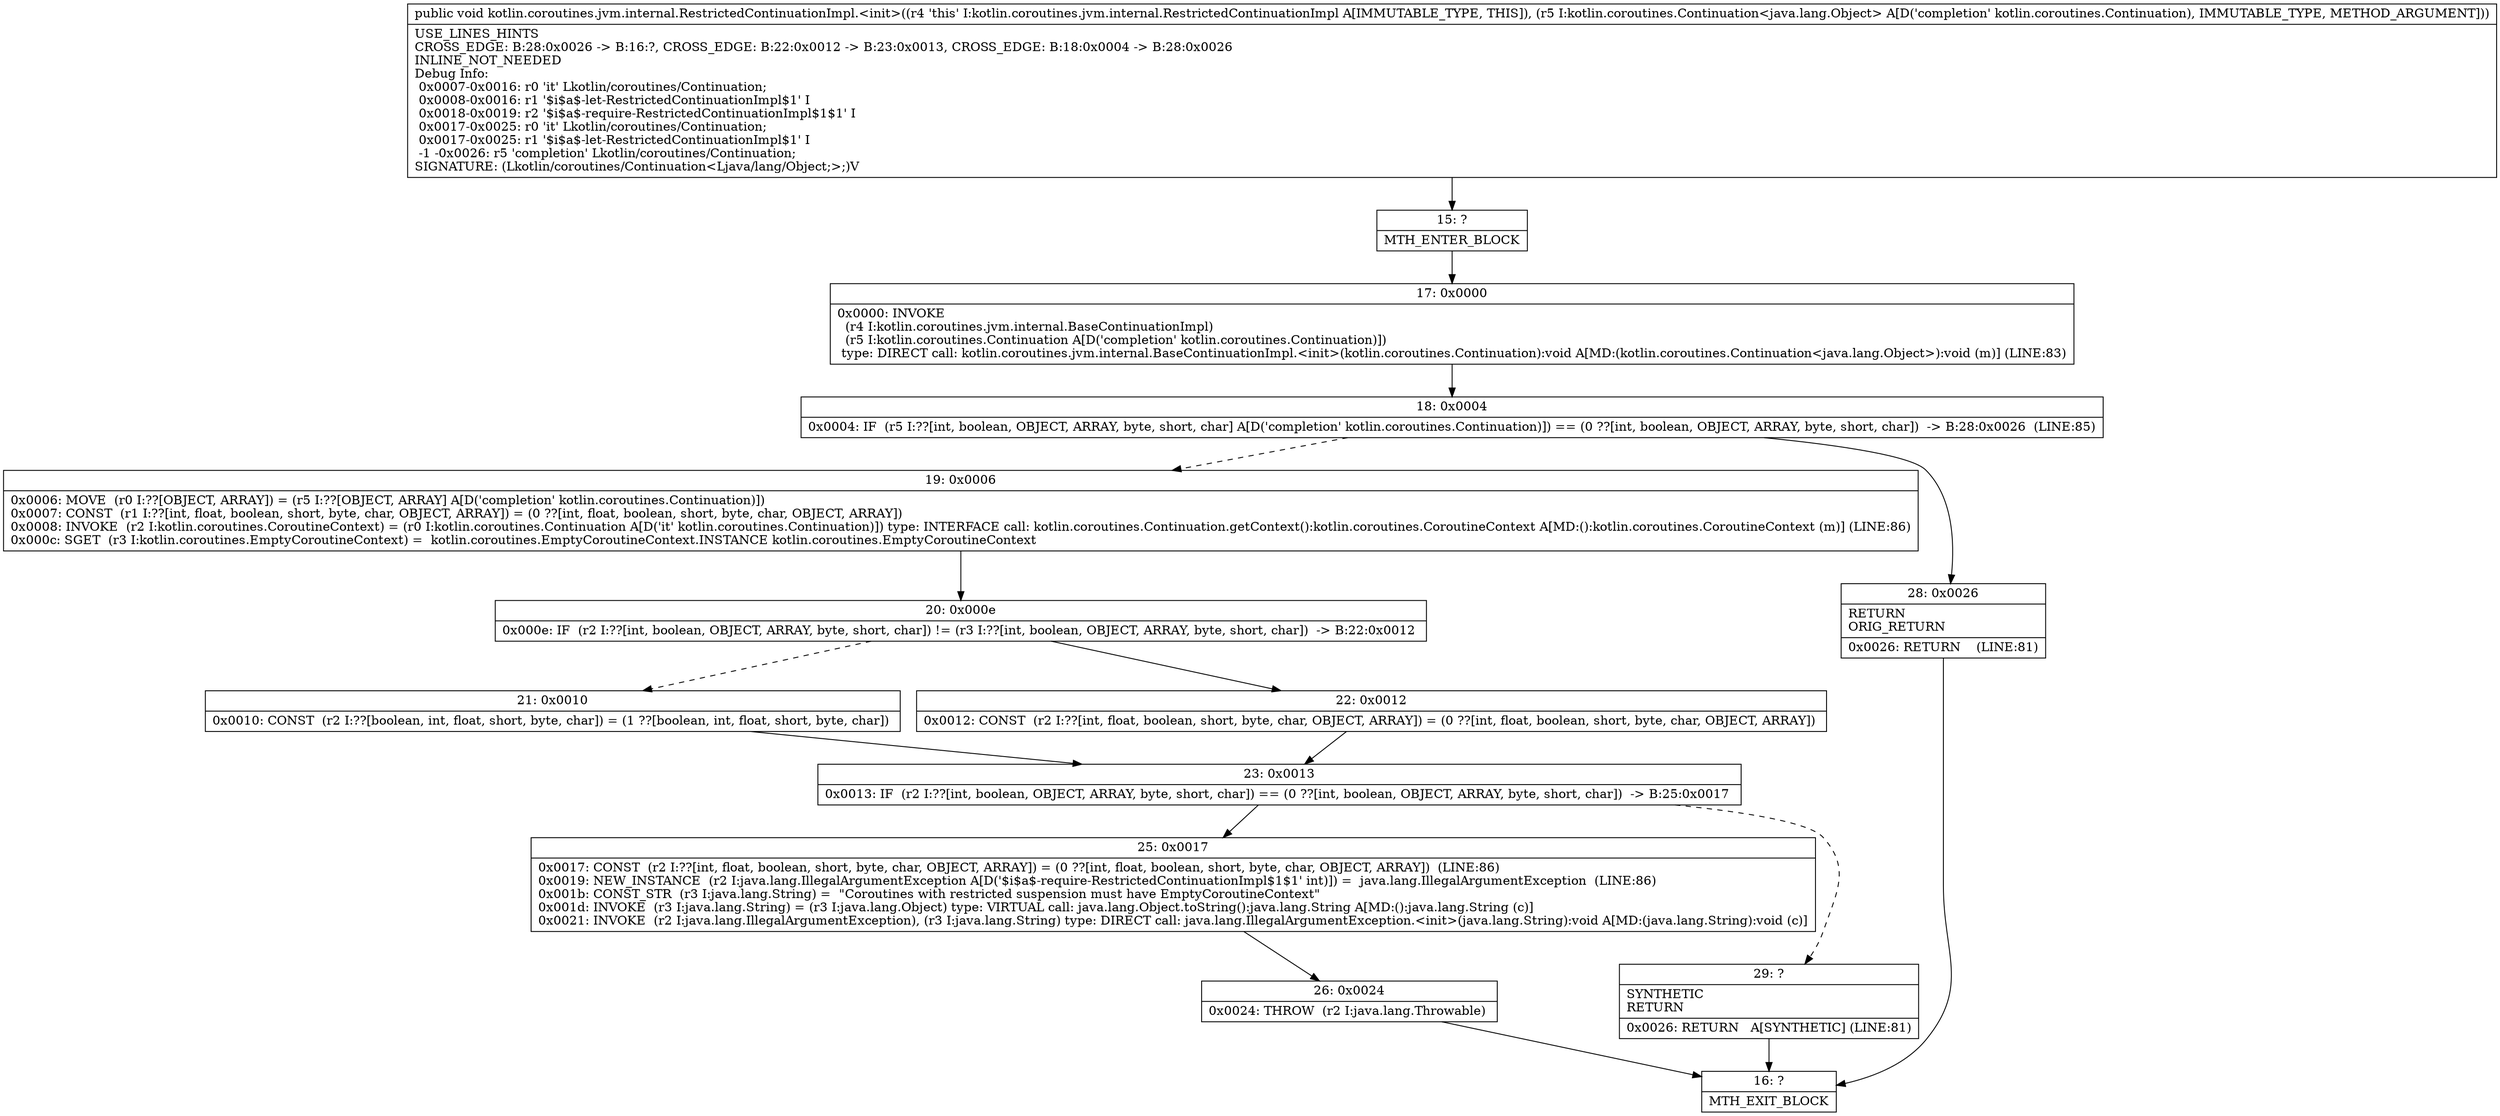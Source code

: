 digraph "CFG forkotlin.coroutines.jvm.internal.RestrictedContinuationImpl.\<init\>(Lkotlin\/coroutines\/Continuation;)V" {
Node_15 [shape=record,label="{15\:\ ?|MTH_ENTER_BLOCK\l}"];
Node_17 [shape=record,label="{17\:\ 0x0000|0x0000: INVOKE  \l  (r4 I:kotlin.coroutines.jvm.internal.BaseContinuationImpl)\l  (r5 I:kotlin.coroutines.Continuation A[D('completion' kotlin.coroutines.Continuation)])\l type: DIRECT call: kotlin.coroutines.jvm.internal.BaseContinuationImpl.\<init\>(kotlin.coroutines.Continuation):void A[MD:(kotlin.coroutines.Continuation\<java.lang.Object\>):void (m)] (LINE:83)\l}"];
Node_18 [shape=record,label="{18\:\ 0x0004|0x0004: IF  (r5 I:??[int, boolean, OBJECT, ARRAY, byte, short, char] A[D('completion' kotlin.coroutines.Continuation)]) == (0 ??[int, boolean, OBJECT, ARRAY, byte, short, char])  \-\> B:28:0x0026  (LINE:85)\l}"];
Node_19 [shape=record,label="{19\:\ 0x0006|0x0006: MOVE  (r0 I:??[OBJECT, ARRAY]) = (r5 I:??[OBJECT, ARRAY] A[D('completion' kotlin.coroutines.Continuation)]) \l0x0007: CONST  (r1 I:??[int, float, boolean, short, byte, char, OBJECT, ARRAY]) = (0 ??[int, float, boolean, short, byte, char, OBJECT, ARRAY]) \l0x0008: INVOKE  (r2 I:kotlin.coroutines.CoroutineContext) = (r0 I:kotlin.coroutines.Continuation A[D('it' kotlin.coroutines.Continuation)]) type: INTERFACE call: kotlin.coroutines.Continuation.getContext():kotlin.coroutines.CoroutineContext A[MD:():kotlin.coroutines.CoroutineContext (m)] (LINE:86)\l0x000c: SGET  (r3 I:kotlin.coroutines.EmptyCoroutineContext) =  kotlin.coroutines.EmptyCoroutineContext.INSTANCE kotlin.coroutines.EmptyCoroutineContext \l}"];
Node_20 [shape=record,label="{20\:\ 0x000e|0x000e: IF  (r2 I:??[int, boolean, OBJECT, ARRAY, byte, short, char]) != (r3 I:??[int, boolean, OBJECT, ARRAY, byte, short, char])  \-\> B:22:0x0012 \l}"];
Node_21 [shape=record,label="{21\:\ 0x0010|0x0010: CONST  (r2 I:??[boolean, int, float, short, byte, char]) = (1 ??[boolean, int, float, short, byte, char]) \l}"];
Node_23 [shape=record,label="{23\:\ 0x0013|0x0013: IF  (r2 I:??[int, boolean, OBJECT, ARRAY, byte, short, char]) == (0 ??[int, boolean, OBJECT, ARRAY, byte, short, char])  \-\> B:25:0x0017 \l}"];
Node_25 [shape=record,label="{25\:\ 0x0017|0x0017: CONST  (r2 I:??[int, float, boolean, short, byte, char, OBJECT, ARRAY]) = (0 ??[int, float, boolean, short, byte, char, OBJECT, ARRAY])  (LINE:86)\l0x0019: NEW_INSTANCE  (r2 I:java.lang.IllegalArgumentException A[D('$i$a$\-require\-RestrictedContinuationImpl$1$1' int)]) =  java.lang.IllegalArgumentException  (LINE:86)\l0x001b: CONST_STR  (r3 I:java.lang.String) =  \"Coroutines with restricted suspension must have EmptyCoroutineContext\" \l0x001d: INVOKE  (r3 I:java.lang.String) = (r3 I:java.lang.Object) type: VIRTUAL call: java.lang.Object.toString():java.lang.String A[MD:():java.lang.String (c)]\l0x0021: INVOKE  (r2 I:java.lang.IllegalArgumentException), (r3 I:java.lang.String) type: DIRECT call: java.lang.IllegalArgumentException.\<init\>(java.lang.String):void A[MD:(java.lang.String):void (c)]\l}"];
Node_26 [shape=record,label="{26\:\ 0x0024|0x0024: THROW  (r2 I:java.lang.Throwable) \l}"];
Node_16 [shape=record,label="{16\:\ ?|MTH_EXIT_BLOCK\l}"];
Node_29 [shape=record,label="{29\:\ ?|SYNTHETIC\lRETURN\l|0x0026: RETURN   A[SYNTHETIC] (LINE:81)\l}"];
Node_22 [shape=record,label="{22\:\ 0x0012|0x0012: CONST  (r2 I:??[int, float, boolean, short, byte, char, OBJECT, ARRAY]) = (0 ??[int, float, boolean, short, byte, char, OBJECT, ARRAY]) \l}"];
Node_28 [shape=record,label="{28\:\ 0x0026|RETURN\lORIG_RETURN\l|0x0026: RETURN    (LINE:81)\l}"];
MethodNode[shape=record,label="{public void kotlin.coroutines.jvm.internal.RestrictedContinuationImpl.\<init\>((r4 'this' I:kotlin.coroutines.jvm.internal.RestrictedContinuationImpl A[IMMUTABLE_TYPE, THIS]), (r5 I:kotlin.coroutines.Continuation\<java.lang.Object\> A[D('completion' kotlin.coroutines.Continuation), IMMUTABLE_TYPE, METHOD_ARGUMENT]))  | USE_LINES_HINTS\lCROSS_EDGE: B:28:0x0026 \-\> B:16:?, CROSS_EDGE: B:22:0x0012 \-\> B:23:0x0013, CROSS_EDGE: B:18:0x0004 \-\> B:28:0x0026\lINLINE_NOT_NEEDED\lDebug Info:\l  0x0007\-0x0016: r0 'it' Lkotlin\/coroutines\/Continuation;\l  0x0008\-0x0016: r1 '$i$a$\-let\-RestrictedContinuationImpl$1' I\l  0x0018\-0x0019: r2 '$i$a$\-require\-RestrictedContinuationImpl$1$1' I\l  0x0017\-0x0025: r0 'it' Lkotlin\/coroutines\/Continuation;\l  0x0017\-0x0025: r1 '$i$a$\-let\-RestrictedContinuationImpl$1' I\l  \-1 \-0x0026: r5 'completion' Lkotlin\/coroutines\/Continuation;\lSIGNATURE: (Lkotlin\/coroutines\/Continuation\<Ljava\/lang\/Object;\>;)V\l}"];
MethodNode -> Node_15;Node_15 -> Node_17;
Node_17 -> Node_18;
Node_18 -> Node_19[style=dashed];
Node_18 -> Node_28;
Node_19 -> Node_20;
Node_20 -> Node_21[style=dashed];
Node_20 -> Node_22;
Node_21 -> Node_23;
Node_23 -> Node_25;
Node_23 -> Node_29[style=dashed];
Node_25 -> Node_26;
Node_26 -> Node_16;
Node_29 -> Node_16;
Node_22 -> Node_23;
Node_28 -> Node_16;
}

